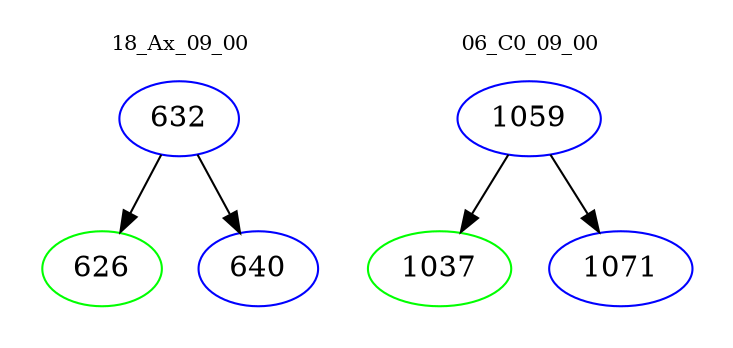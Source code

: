 digraph{
subgraph cluster_0 {
color = white
label = "18_Ax_09_00";
fontsize=10;
T0_632 [label="632", color="blue"]
T0_632 -> T0_626 [color="black"]
T0_626 [label="626", color="green"]
T0_632 -> T0_640 [color="black"]
T0_640 [label="640", color="blue"]
}
subgraph cluster_1 {
color = white
label = "06_C0_09_00";
fontsize=10;
T1_1059 [label="1059", color="blue"]
T1_1059 -> T1_1037 [color="black"]
T1_1037 [label="1037", color="green"]
T1_1059 -> T1_1071 [color="black"]
T1_1071 [label="1071", color="blue"]
}
}
